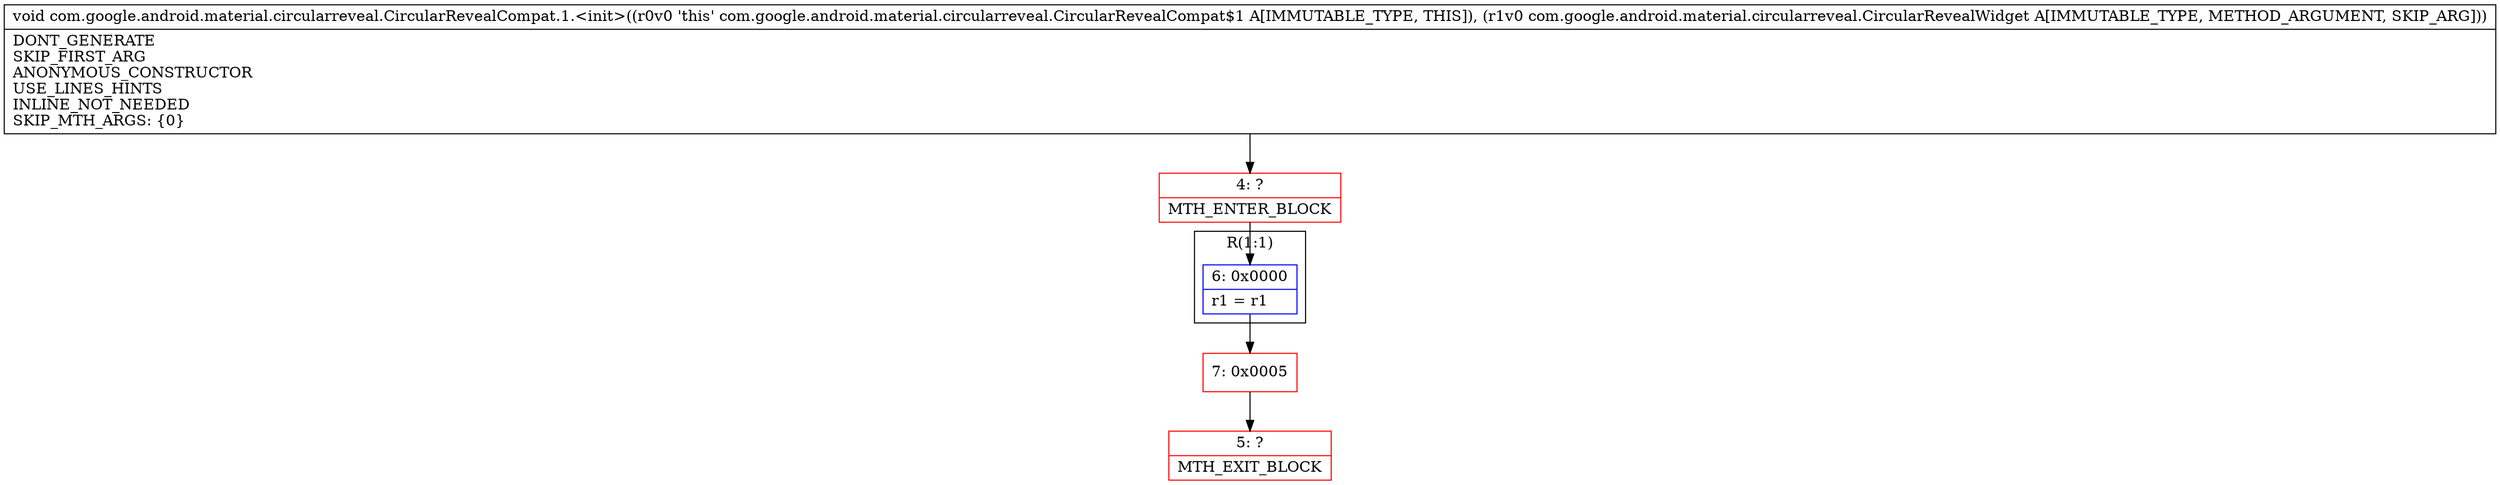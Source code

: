 digraph "CFG forcom.google.android.material.circularreveal.CircularRevealCompat.1.\<init\>(Lcom\/google\/android\/material\/circularreveal\/CircularRevealWidget;)V" {
subgraph cluster_Region_1680874334 {
label = "R(1:1)";
node [shape=record,color=blue];
Node_6 [shape=record,label="{6\:\ 0x0000|r1 = r1\l}"];
}
Node_4 [shape=record,color=red,label="{4\:\ ?|MTH_ENTER_BLOCK\l}"];
Node_7 [shape=record,color=red,label="{7\:\ 0x0005}"];
Node_5 [shape=record,color=red,label="{5\:\ ?|MTH_EXIT_BLOCK\l}"];
MethodNode[shape=record,label="{void com.google.android.material.circularreveal.CircularRevealCompat.1.\<init\>((r0v0 'this' com.google.android.material.circularreveal.CircularRevealCompat$1 A[IMMUTABLE_TYPE, THIS]), (r1v0 com.google.android.material.circularreveal.CircularRevealWidget A[IMMUTABLE_TYPE, METHOD_ARGUMENT, SKIP_ARG]))  | DONT_GENERATE\lSKIP_FIRST_ARG\lANONYMOUS_CONSTRUCTOR\lUSE_LINES_HINTS\lINLINE_NOT_NEEDED\lSKIP_MTH_ARGS: \{0\}\l}"];
MethodNode -> Node_4;Node_6 -> Node_7;
Node_4 -> Node_6;
Node_7 -> Node_5;
}

